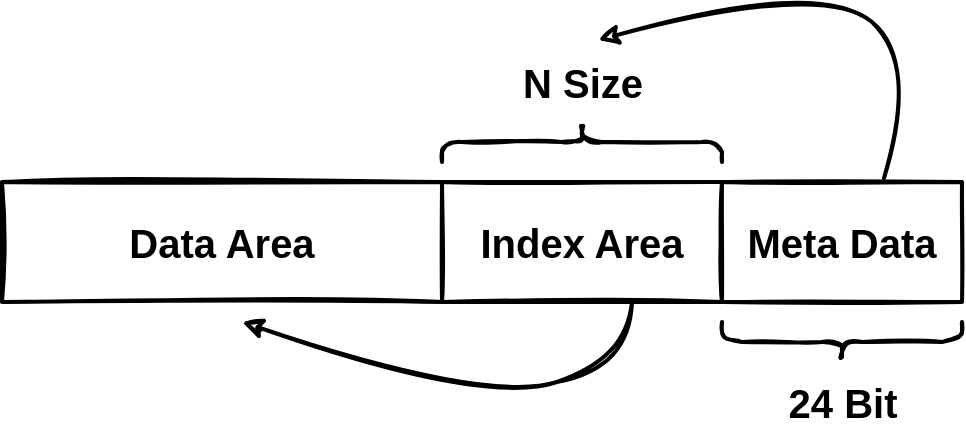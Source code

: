 <mxfile version="20.3.0" type="github">
  <diagram id="KQV1Xonl_BWTCX21V4Bf" name="第 1 页">
    <mxGraphModel dx="1088" dy="798" grid="1" gridSize="10" guides="1" tooltips="1" connect="1" arrows="1" fold="1" page="1" pageScale="1" pageWidth="1169" pageHeight="1654" math="0" shadow="0">
      <root>
        <mxCell id="0" />
        <mxCell id="1" parent="0" />
        <mxCell id="ptuJYP1ZCTwAgOqQj-ir-1" value="&lt;b&gt;&lt;font style=&quot;font-size: 20px;&quot;&gt;Data Area&lt;/font&gt;&lt;/b&gt;" style="rounded=0;whiteSpace=wrap;html=1;strokeWidth=2;sketch=1;" vertex="1" parent="1">
          <mxGeometry x="230" y="780" width="220" height="60" as="geometry" />
        </mxCell>
        <mxCell id="ptuJYP1ZCTwAgOqQj-ir-2" value="&lt;b&gt;&lt;font style=&quot;font-size: 20px;&quot;&gt;Index Area&lt;/font&gt;&lt;/b&gt;" style="rounded=0;whiteSpace=wrap;html=1;strokeWidth=2;sketch=1;" vertex="1" parent="1">
          <mxGeometry x="450" y="780" width="140" height="60" as="geometry" />
        </mxCell>
        <mxCell id="ptuJYP1ZCTwAgOqQj-ir-3" value="&lt;b&gt;Meta Data&lt;/b&gt;" style="rounded=0;whiteSpace=wrap;html=1;strokeWidth=2;fontSize=20;sketch=1;" vertex="1" parent="1">
          <mxGeometry x="590" y="780" width="120" height="60" as="geometry" />
        </mxCell>
        <mxCell id="ptuJYP1ZCTwAgOqQj-ir-4" value="" style="shape=curlyBracket;whiteSpace=wrap;html=1;rounded=1;flipH=1;strokeWidth=2;fontSize=20;rotation=90;sketch=1;" vertex="1" parent="1">
          <mxGeometry x="640" y="800" width="20" height="120" as="geometry" />
        </mxCell>
        <mxCell id="ptuJYP1ZCTwAgOqQj-ir-5" value="&lt;b&gt;24 Bit&lt;/b&gt;" style="text;html=1;align=center;verticalAlign=middle;resizable=0;points=[];autosize=1;strokeColor=none;fillColor=none;fontSize=20;sketch=1;" vertex="1" parent="1">
          <mxGeometry x="610" y="870" width="80" height="40" as="geometry" />
        </mxCell>
        <mxCell id="ptuJYP1ZCTwAgOqQj-ir-6" value="" style="shape=curlyBracket;whiteSpace=wrap;html=1;rounded=1;strokeWidth=2;fontSize=20;rotation=90;sketch=1;" vertex="1" parent="1">
          <mxGeometry x="510" y="690" width="20" height="140" as="geometry" />
        </mxCell>
        <mxCell id="ptuJYP1ZCTwAgOqQj-ir-7" value="&lt;b&gt;N Size&lt;/b&gt;" style="text;html=1;align=center;verticalAlign=middle;resizable=0;points=[];autosize=1;strokeColor=none;fillColor=none;fontSize=20;sketch=1;" vertex="1" parent="1">
          <mxGeometry x="480" y="710" width="80" height="40" as="geometry" />
        </mxCell>
        <mxCell id="ptuJYP1ZCTwAgOqQj-ir-8" value="" style="curved=1;endArrow=classic;html=1;rounded=0;fontSize=20;exitX=0.675;exitY=-0.033;exitDx=0;exitDy=0;exitPerimeter=0;entryX=0.6;entryY=-0.025;entryDx=0;entryDy=0;entryPerimeter=0;strokeWidth=2;sketch=1;" edge="1" parent="1" source="ptuJYP1ZCTwAgOqQj-ir-3" target="ptuJYP1ZCTwAgOqQj-ir-7">
          <mxGeometry width="50" height="50" relative="1" as="geometry">
            <mxPoint x="650" y="760" as="sourcePoint" />
            <mxPoint x="530" y="700" as="targetPoint" />
            <Array as="points">
              <mxPoint x="690" y="720" />
              <mxPoint x="640" y="680" />
            </Array>
          </mxGeometry>
        </mxCell>
        <mxCell id="ptuJYP1ZCTwAgOqQj-ir-9" value="" style="curved=1;endArrow=classic;html=1;rounded=0;strokeWidth=2;fontSize=20;sketch=1;" edge="1" parent="1">
          <mxGeometry width="50" height="50" relative="1" as="geometry">
            <mxPoint x="545" y="840" as="sourcePoint" />
            <mxPoint x="350" y="850" as="targetPoint" />
            <Array as="points">
              <mxPoint x="545" y="870" />
              <mxPoint x="470" y="890" />
            </Array>
          </mxGeometry>
        </mxCell>
      </root>
    </mxGraphModel>
  </diagram>
</mxfile>
